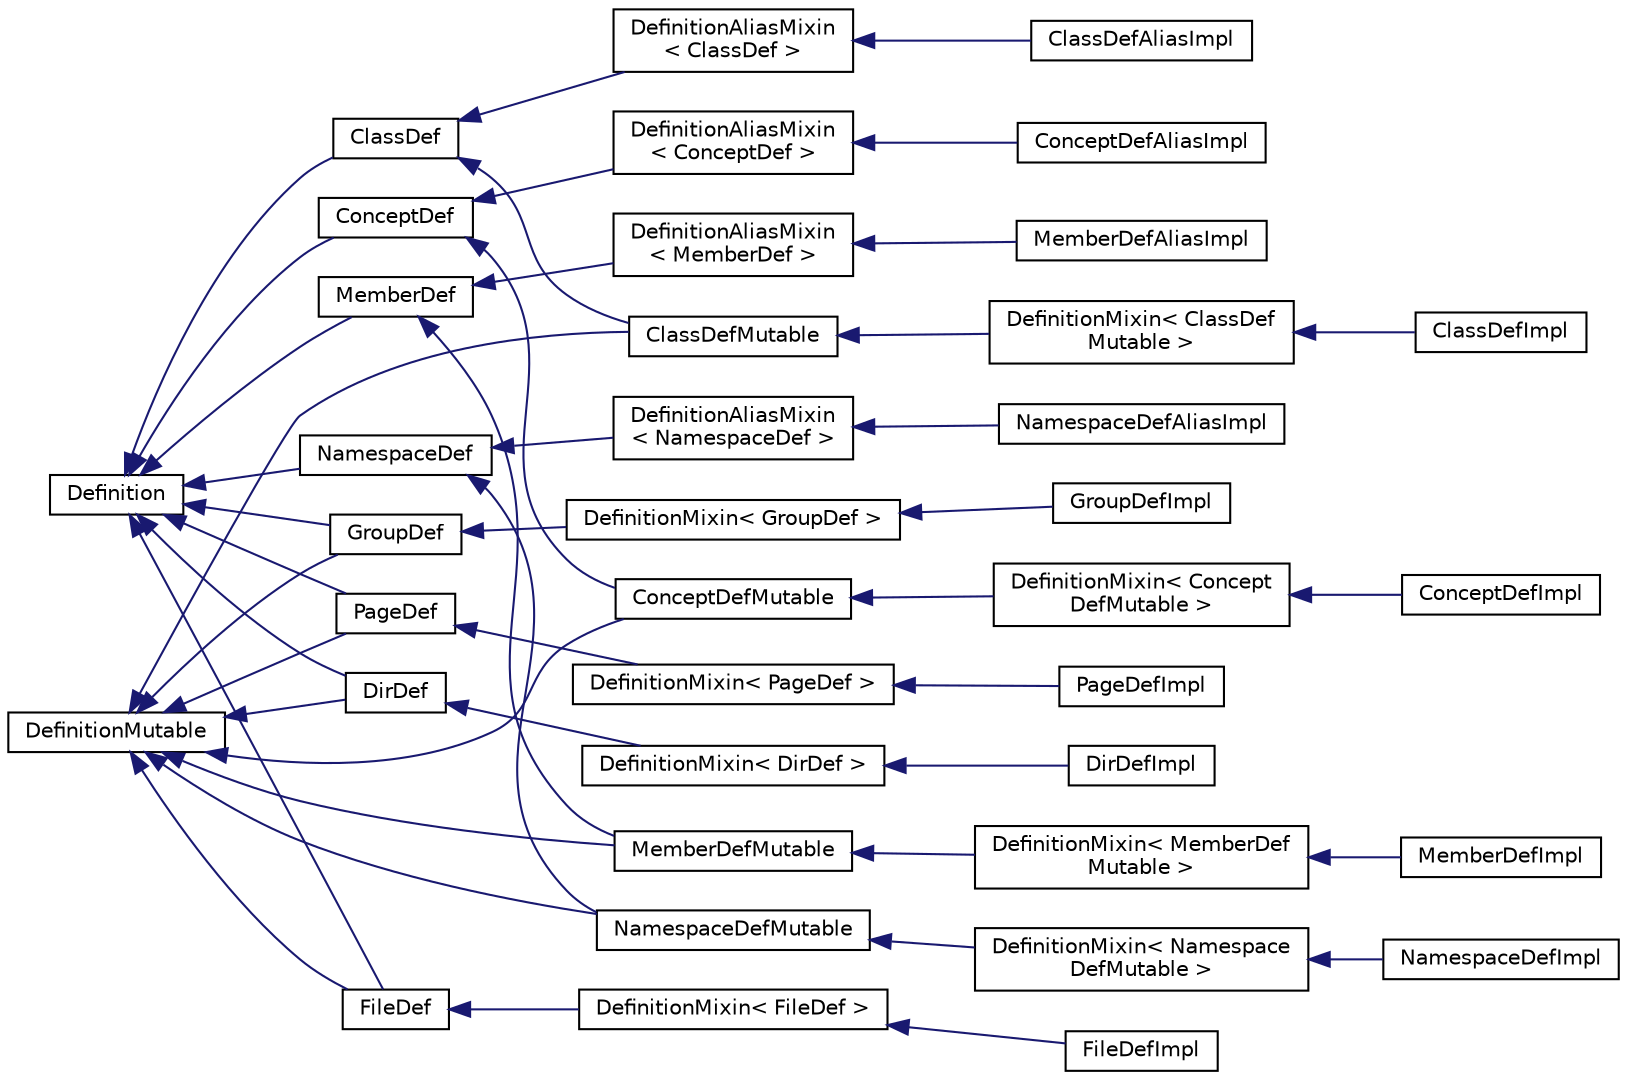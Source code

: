 digraph "类继承关系图"
{
 // INTERACTIVE_SVG=YES
 // LATEX_PDF_SIZE
  edge [fontname="Helvetica",fontsize="10",labelfontname="Helvetica",labelfontsize="10"];
  node [fontname="Helvetica",fontsize="10",shape=record];
  rankdir="LR";
  Node789 [label="Definition",height=0.2,width=0.4,color="black", fillcolor="white", style="filled",URL="$d5/dcc/class_definition.html",tooltip="The common base class of all entity definitions found in the sources."];
  Node789 -> Node790 [dir="back",color="midnightblue",fontsize="10",style="solid",fontname="Helvetica"];
  Node790 [label="ClassDef",height=0.2,width=0.4,color="black", fillcolor="white", style="filled",URL="$d1/dcf/class_class_def.html",tooltip="A abstract class representing of a compound symbol."];
  Node790 -> Node1 [dir="back",color="midnightblue",fontsize="10",style="solid",fontname="Helvetica"];
  Node1 [label="ClassDefMutable",height=0.2,width=0.4,color="black", fillcolor="white", style="filled",URL="$d0/dc2/class_class_def_mutable.html",tooltip=" "];
  Node1 -> Node2 [dir="back",color="midnightblue",fontsize="10",style="solid",fontname="Helvetica"];
  Node2 [label="DefinitionMixin\< ClassDef\lMutable \>",height=0.2,width=0.4,color="black", fillcolor="white", style="filled",URL="$dd/d10/class_definition_mixin.html",tooltip=" "];
  Node2 -> Node3 [dir="back",color="midnightblue",fontsize="10",style="solid",fontname="Helvetica"];
  Node3 [label="ClassDefImpl",height=0.2,width=0.4,color="black", fillcolor="white", style="filled",URL="$d1/d25/class_class_def_impl.html",tooltip="Implementation of the ClassDef interface"];
  Node790 -> Node791 [dir="back",color="midnightblue",fontsize="10",style="solid",fontname="Helvetica"];
  Node791 [label="DefinitionAliasMixin\l\< ClassDef \>",height=0.2,width=0.4,color="black", fillcolor="white", style="filled",URL="$d8/d83/class_definition_alias_mixin.html",tooltip=" "];
  Node791 -> Node792 [dir="back",color="midnightblue",fontsize="10",style="solid",fontname="Helvetica"];
  Node792 [label="ClassDefAliasImpl",height=0.2,width=0.4,color="black", fillcolor="white", style="filled",URL="$d0/d2b/class_class_def_alias_impl.html",tooltip=" "];
  Node789 -> Node793 [dir="back",color="midnightblue",fontsize="10",style="solid",fontname="Helvetica"];
  Node793 [label="ConceptDef",height=0.2,width=0.4,color="black", fillcolor="white", style="filled",URL="$d6/d8d/class_concept_def.html",tooltip=" "];
  Node793 -> Node4 [dir="back",color="midnightblue",fontsize="10",style="solid",fontname="Helvetica"];
  Node4 [label="ConceptDefMutable",height=0.2,width=0.4,color="black", fillcolor="white", style="filled",URL="$d4/deb/class_concept_def_mutable.html",tooltip=" "];
  Node4 -> Node5 [dir="back",color="midnightblue",fontsize="10",style="solid",fontname="Helvetica"];
  Node5 [label="DefinitionMixin\< Concept\lDefMutable \>",height=0.2,width=0.4,color="black", fillcolor="white", style="filled",URL="$dd/d10/class_definition_mixin.html",tooltip=" "];
  Node5 -> Node6 [dir="back",color="midnightblue",fontsize="10",style="solid",fontname="Helvetica"];
  Node6 [label="ConceptDefImpl",height=0.2,width=0.4,color="black", fillcolor="white", style="filled",URL="$d8/d72/class_concept_def_impl.html",tooltip=" "];
  Node793 -> Node794 [dir="back",color="midnightblue",fontsize="10",style="solid",fontname="Helvetica"];
  Node794 [label="DefinitionAliasMixin\l\< ConceptDef \>",height=0.2,width=0.4,color="black", fillcolor="white", style="filled",URL="$d8/d83/class_definition_alias_mixin.html",tooltip=" "];
  Node794 -> Node795 [dir="back",color="midnightblue",fontsize="10",style="solid",fontname="Helvetica"];
  Node795 [label="ConceptDefAliasImpl",height=0.2,width=0.4,color="black", fillcolor="white", style="filled",URL="$dd/df3/class_concept_def_alias_impl.html",tooltip=" "];
  Node789 -> Node7 [dir="back",color="midnightblue",fontsize="10",style="solid",fontname="Helvetica"];
  Node7 [label="DirDef",height=0.2,width=0.4,color="black", fillcolor="white", style="filled",URL="$d4/dd4/class_dir_def.html",tooltip="A model of a directory symbol."];
  Node7 -> Node8 [dir="back",color="midnightblue",fontsize="10",style="solid",fontname="Helvetica"];
  Node8 [label="DefinitionMixin\< DirDef \>",height=0.2,width=0.4,color="black", fillcolor="white", style="filled",URL="$dd/d10/class_definition_mixin.html",tooltip=" "];
  Node8 -> Node9 [dir="back",color="midnightblue",fontsize="10",style="solid",fontname="Helvetica"];
  Node9 [label="DirDefImpl",height=0.2,width=0.4,color="black", fillcolor="white", style="filled",URL="$d8/db7/class_dir_def_impl.html",tooltip=" "];
  Node789 -> Node10 [dir="back",color="midnightblue",fontsize="10",style="solid",fontname="Helvetica"];
  Node10 [label="FileDef",height=0.2,width=0.4,color="black", fillcolor="white", style="filled",URL="$de/db0/class_file_def.html",tooltip="A model of a file symbol."];
  Node10 -> Node11 [dir="back",color="midnightblue",fontsize="10",style="solid",fontname="Helvetica"];
  Node11 [label="DefinitionMixin\< FileDef \>",height=0.2,width=0.4,color="black", fillcolor="white", style="filled",URL="$dd/d10/class_definition_mixin.html",tooltip=" "];
  Node11 -> Node12 [dir="back",color="midnightblue",fontsize="10",style="solid",fontname="Helvetica"];
  Node12 [label="FileDefImpl",height=0.2,width=0.4,color="black", fillcolor="white", style="filled",URL="$d5/d14/class_file_def_impl.html",tooltip=" "];
  Node789 -> Node13 [dir="back",color="midnightblue",fontsize="10",style="solid",fontname="Helvetica"];
  Node13 [label="GroupDef",height=0.2,width=0.4,color="black", fillcolor="white", style="filled",URL="$d8/d09/class_group_def.html",tooltip="A model of a group of symbols."];
  Node13 -> Node14 [dir="back",color="midnightblue",fontsize="10",style="solid",fontname="Helvetica"];
  Node14 [label="DefinitionMixin\< GroupDef \>",height=0.2,width=0.4,color="black", fillcolor="white", style="filled",URL="$dd/d10/class_definition_mixin.html",tooltip=" "];
  Node14 -> Node15 [dir="back",color="midnightblue",fontsize="10",style="solid",fontname="Helvetica"];
  Node15 [label="GroupDefImpl",height=0.2,width=0.4,color="black", fillcolor="white", style="filled",URL="$db/d22/class_group_def_impl.html",tooltip=" "];
  Node789 -> Node796 [dir="back",color="midnightblue",fontsize="10",style="solid",fontname="Helvetica"];
  Node796 [label="MemberDef",height=0.2,width=0.4,color="black", fillcolor="white", style="filled",URL="$da/d09/class_member_def.html",tooltip="A model of a class/file/namespace member symbol."];
  Node796 -> Node797 [dir="back",color="midnightblue",fontsize="10",style="solid",fontname="Helvetica"];
  Node797 [label="DefinitionAliasMixin\l\< MemberDef \>",height=0.2,width=0.4,color="black", fillcolor="white", style="filled",URL="$d8/d83/class_definition_alias_mixin.html",tooltip=" "];
  Node797 -> Node798 [dir="back",color="midnightblue",fontsize="10",style="solid",fontname="Helvetica"];
  Node798 [label="MemberDefAliasImpl",height=0.2,width=0.4,color="black", fillcolor="white", style="filled",URL="$d7/d70/class_member_def_alias_impl.html",tooltip=" "];
  Node796 -> Node16 [dir="back",color="midnightblue",fontsize="10",style="solid",fontname="Helvetica"];
  Node16 [label="MemberDefMutable",height=0.2,width=0.4,color="black", fillcolor="white", style="filled",URL="$dd/d4b/class_member_def_mutable.html",tooltip=" "];
  Node16 -> Node17 [dir="back",color="midnightblue",fontsize="10",style="solid",fontname="Helvetica"];
  Node17 [label="DefinitionMixin\< MemberDef\lMutable \>",height=0.2,width=0.4,color="black", fillcolor="white", style="filled",URL="$dd/d10/class_definition_mixin.html",tooltip=" "];
  Node17 -> Node18 [dir="back",color="midnightblue",fontsize="10",style="solid",fontname="Helvetica"];
  Node18 [label="MemberDefImpl",height=0.2,width=0.4,color="black", fillcolor="white", style="filled",URL="$d7/d7e/class_member_def_impl.html",tooltip=" "];
  Node789 -> Node799 [dir="back",color="midnightblue",fontsize="10",style="solid",fontname="Helvetica"];
  Node799 [label="NamespaceDef",height=0.2,width=0.4,color="black", fillcolor="white", style="filled",URL="$d0/d07/class_namespace_def.html",tooltip="An abstract interface of a namespace symbol."];
  Node799 -> Node800 [dir="back",color="midnightblue",fontsize="10",style="solid",fontname="Helvetica"];
  Node800 [label="DefinitionAliasMixin\l\< NamespaceDef \>",height=0.2,width=0.4,color="black", fillcolor="white", style="filled",URL="$d8/d83/class_definition_alias_mixin.html",tooltip=" "];
  Node800 -> Node801 [dir="back",color="midnightblue",fontsize="10",style="solid",fontname="Helvetica"];
  Node801 [label="NamespaceDefAliasImpl",height=0.2,width=0.4,color="black", fillcolor="white", style="filled",URL="$d2/d9c/class_namespace_def_alias_impl.html",tooltip=" "];
  Node799 -> Node19 [dir="back",color="midnightblue",fontsize="10",style="solid",fontname="Helvetica"];
  Node19 [label="NamespaceDefMutable",height=0.2,width=0.4,color="black", fillcolor="white", style="filled",URL="$dd/dd5/class_namespace_def_mutable.html",tooltip=" "];
  Node19 -> Node20 [dir="back",color="midnightblue",fontsize="10",style="solid",fontname="Helvetica"];
  Node20 [label="DefinitionMixin\< Namespace\lDefMutable \>",height=0.2,width=0.4,color="black", fillcolor="white", style="filled",URL="$dd/d10/class_definition_mixin.html",tooltip=" "];
  Node20 -> Node21 [dir="back",color="midnightblue",fontsize="10",style="solid",fontname="Helvetica"];
  Node21 [label="NamespaceDefImpl",height=0.2,width=0.4,color="black", fillcolor="white", style="filled",URL="$d5/dfa/class_namespace_def_impl.html",tooltip=" "];
  Node789 -> Node22 [dir="back",color="midnightblue",fontsize="10",style="solid",fontname="Helvetica"];
  Node22 [label="PageDef",height=0.2,width=0.4,color="black", fillcolor="white", style="filled",URL="$dd/d41/class_page_def.html",tooltip="A model of a page symbol."];
  Node22 -> Node23 [dir="back",color="midnightblue",fontsize="10",style="solid",fontname="Helvetica"];
  Node23 [label="DefinitionMixin\< PageDef \>",height=0.2,width=0.4,color="black", fillcolor="white", style="filled",URL="$dd/d10/class_definition_mixin.html",tooltip=" "];
  Node23 -> Node24 [dir="back",color="midnightblue",fontsize="10",style="solid",fontname="Helvetica"];
  Node24 [label="PageDefImpl",height=0.2,width=0.4,color="black", fillcolor="white", style="filled",URL="$dd/de8/class_page_def_impl.html",tooltip=" "];
  Node0 [label="DefinitionMutable",height=0.2,width=0.4,color="black", fillcolor="white", style="filled",URL="$d0/d46/class_definition_mutable.html",tooltip=" "];
  Node0 -> Node1 [dir="back",color="midnightblue",fontsize="10",style="solid",fontname="Helvetica"];
  Node0 -> Node4 [dir="back",color="midnightblue",fontsize="10",style="solid",fontname="Helvetica"];
  Node0 -> Node7 [dir="back",color="midnightblue",fontsize="10",style="solid",fontname="Helvetica"];
  Node0 -> Node10 [dir="back",color="midnightblue",fontsize="10",style="solid",fontname="Helvetica"];
  Node0 -> Node13 [dir="back",color="midnightblue",fontsize="10",style="solid",fontname="Helvetica"];
  Node0 -> Node16 [dir="back",color="midnightblue",fontsize="10",style="solid",fontname="Helvetica"];
  Node0 -> Node19 [dir="back",color="midnightblue",fontsize="10",style="solid",fontname="Helvetica"];
  Node0 -> Node22 [dir="back",color="midnightblue",fontsize="10",style="solid",fontname="Helvetica"];
}
